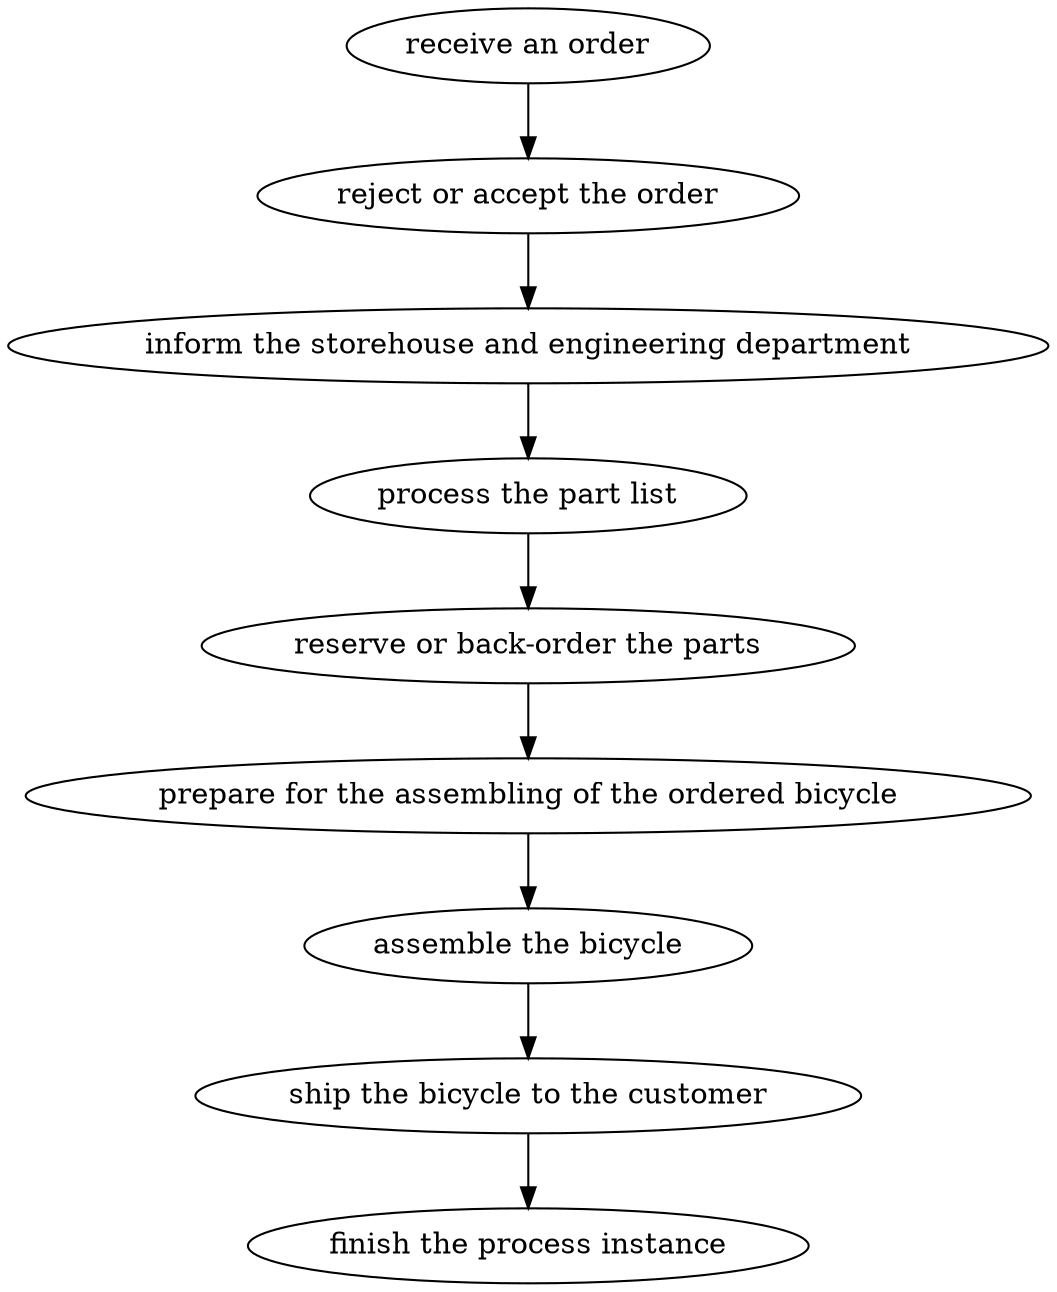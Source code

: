 strict digraph "doc-1.1" {
	graph [name="doc-1.1"];
	"receive an order"	[attrs="{'type': 'Activity', 'label': 'receive an order'}"];
	"reject or accept the order"	[attrs="{'type': 'Activity', 'label': 'reject or accept the order'}"];
	"receive an order" -> "reject or accept the order"	[attrs="{'type': 'flow', 'label': 'flow'}"];
	"inform the storehouse and engineering department"	[attrs="{'type': 'Activity', 'label': 'inform the storehouse and engineering department'}"];
	"reject or accept the order" -> "inform the storehouse and engineering department"	[attrs="{'type': 'flow', 'label': 'flow'}"];
	"process the part list"	[attrs="{'type': 'Activity', 'label': 'process the part list'}"];
	"inform the storehouse and engineering department" -> "process the part list"	[attrs="{'type': 'flow', 'label': 'flow'}"];
	"reserve or back-order the parts"	[attrs="{'type': 'Activity', 'label': 'reserve or back-order the parts'}"];
	"process the part list" -> "reserve or back-order the parts"	[attrs="{'type': 'flow', 'label': 'flow'}"];
	"prepare for the assembling of the ordered bicycle"	[attrs="{'type': 'Activity', 'label': 'prepare for the assembling of the ordered bicycle'}"];
	"reserve or back-order the parts" -> "prepare for the assembling of the ordered bicycle"	[attrs="{'type': 'flow', 'label': 'flow'}"];
	"assemble the bicycle"	[attrs="{'type': 'Activity', 'label': 'assemble the bicycle'}"];
	"prepare for the assembling of the ordered bicycle" -> "assemble the bicycle"	[attrs="{'type': 'flow', 'label': 'flow'}"];
	"ship the bicycle to the customer"	[attrs="{'type': 'Activity', 'label': 'ship the bicycle to the customer'}"];
	"assemble the bicycle" -> "ship the bicycle to the customer"	[attrs="{'type': 'flow', 'label': 'flow'}"];
	"finish the process instance"	[attrs="{'type': 'Activity', 'label': 'finish the process instance'}"];
	"ship the bicycle to the customer" -> "finish the process instance"	[attrs="{'type': 'flow', 'label': 'flow'}"];
}
